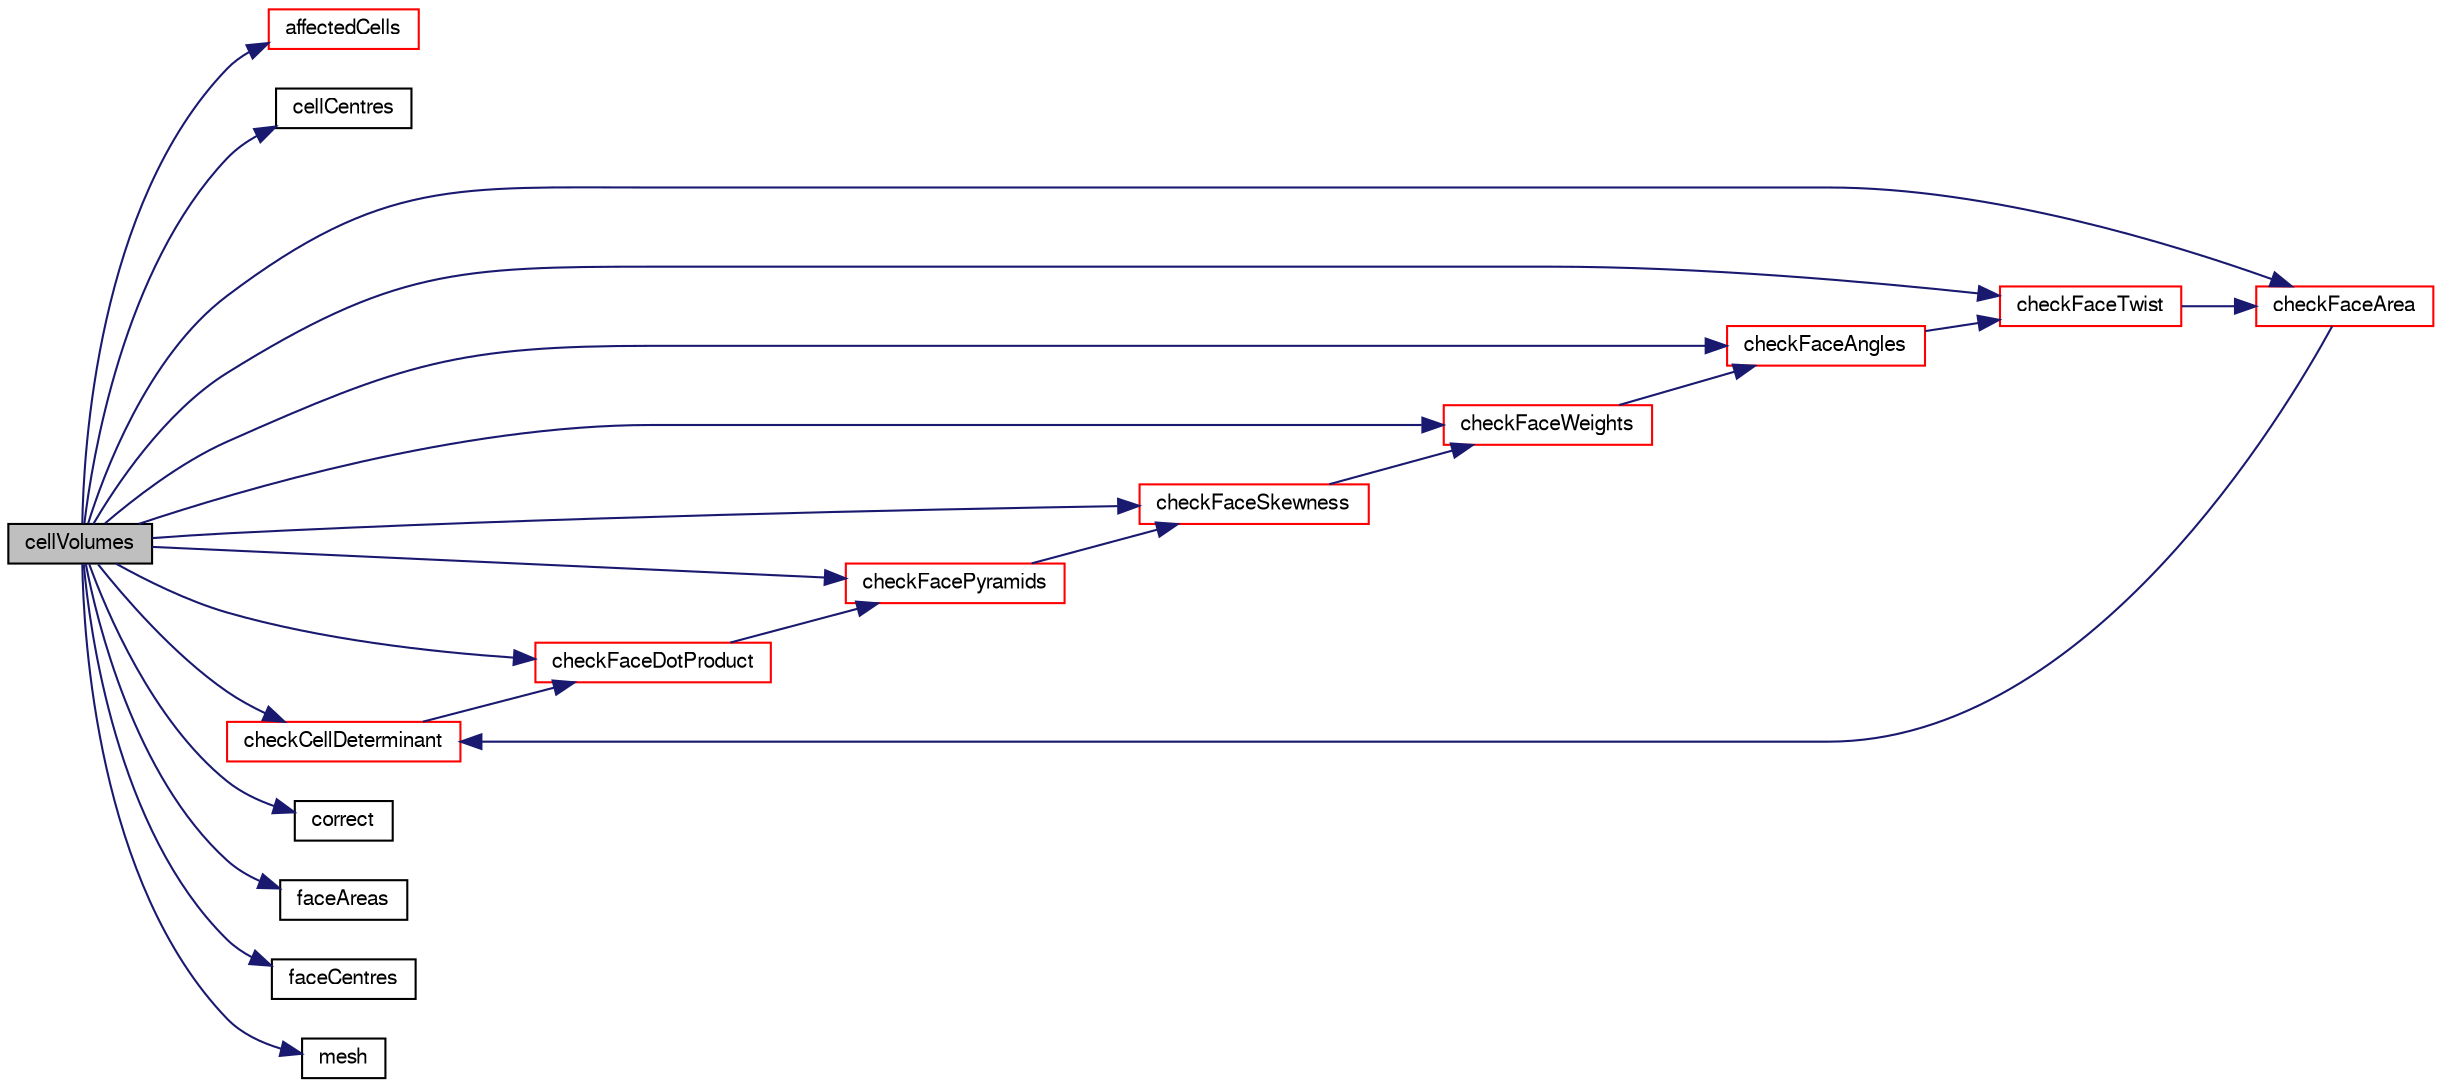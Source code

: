 digraph "cellVolumes"
{
  bgcolor="transparent";
  edge [fontname="FreeSans",fontsize="10",labelfontname="FreeSans",labelfontsize="10"];
  node [fontname="FreeSans",fontsize="10",shape=record];
  rankdir="LR";
  Node18 [label="cellVolumes",height=0.2,width=0.4,color="black", fillcolor="grey75", style="filled", fontcolor="black"];
  Node18 -> Node19 [color="midnightblue",fontsize="10",style="solid",fontname="FreeSans"];
  Node19 [label="affectedCells",height=0.2,width=0.4,color="red",URL="$a25146.html#a66485b6cb642d7fccae3138b753f3480",tooltip="Helper function: get affected cells from faces. "];
  Node18 -> Node22 [color="midnightblue",fontsize="10",style="solid",fontname="FreeSans"];
  Node22 [label="cellCentres",height=0.2,width=0.4,color="black",URL="$a25146.html#a9f8d71dcc9d7edbf3b193e69c3d04aef"];
  Node18 -> Node23 [color="midnightblue",fontsize="10",style="solid",fontname="FreeSans"];
  Node23 [label="checkCellDeterminant",height=0.2,width=0.4,color="red",URL="$a25146.html#a86702a579f7fe69fb82f0933e27edabd"];
  Node23 -> Node46 [color="midnightblue",fontsize="10",style="solid",fontname="FreeSans"];
  Node46 [label="checkFaceDotProduct",height=0.2,width=0.4,color="red",URL="$a25146.html#abe689b0ea95babc2086677dec53f57f2"];
  Node46 -> Node58 [color="midnightblue",fontsize="10",style="solid",fontname="FreeSans"];
  Node58 [label="checkFacePyramids",height=0.2,width=0.4,color="red",URL="$a25146.html#ad90dd781f10ef81bbfefbe0b9b8fe46e"];
  Node58 -> Node60 [color="midnightblue",fontsize="10",style="solid",fontname="FreeSans"];
  Node60 [label="checkFaceSkewness",height=0.2,width=0.4,color="red",URL="$a25146.html#a2c5229035a955dd2719a447f55181f79"];
  Node60 -> Node61 [color="midnightblue",fontsize="10",style="solid",fontname="FreeSans"];
  Node61 [label="checkFaceWeights",height=0.2,width=0.4,color="red",URL="$a25146.html#a43235a75da65bd601617364388f0d055"];
  Node61 -> Node62 [color="midnightblue",fontsize="10",style="solid",fontname="FreeSans"];
  Node62 [label="checkFaceAngles",height=0.2,width=0.4,color="red",URL="$a25146.html#a1e53fa2de621f051c1777b67d71e354c"];
  Node62 -> Node109 [color="midnightblue",fontsize="10",style="solid",fontname="FreeSans"];
  Node109 [label="checkFaceTwist",height=0.2,width=0.4,color="red",URL="$a25146.html#a024a05dbc6d84c1506e13b255ee71518"];
  Node109 -> Node112 [color="midnightblue",fontsize="10",style="solid",fontname="FreeSans"];
  Node112 [label="checkFaceArea",height=0.2,width=0.4,color="red",URL="$a25146.html#aabcbbc8097fd006fb0cb024853b5d4f1"];
  Node112 -> Node23 [color="midnightblue",fontsize="10",style="solid",fontname="FreeSans"];
  Node18 -> Node62 [color="midnightblue",fontsize="10",style="solid",fontname="FreeSans"];
  Node18 -> Node112 [color="midnightblue",fontsize="10",style="solid",fontname="FreeSans"];
  Node18 -> Node46 [color="midnightblue",fontsize="10",style="solid",fontname="FreeSans"];
  Node18 -> Node58 [color="midnightblue",fontsize="10",style="solid",fontname="FreeSans"];
  Node18 -> Node60 [color="midnightblue",fontsize="10",style="solid",fontname="FreeSans"];
  Node18 -> Node109 [color="midnightblue",fontsize="10",style="solid",fontname="FreeSans"];
  Node18 -> Node61 [color="midnightblue",fontsize="10",style="solid",fontname="FreeSans"];
  Node18 -> Node113 [color="midnightblue",fontsize="10",style="solid",fontname="FreeSans"];
  Node113 [label="correct",height=0.2,width=0.4,color="black",URL="$a25146.html#a3ae44b28050c3aa494c1d8e18cf618c1",tooltip="Take over properties from mesh. "];
  Node18 -> Node114 [color="midnightblue",fontsize="10",style="solid",fontname="FreeSans"];
  Node114 [label="faceAreas",height=0.2,width=0.4,color="black",URL="$a25146.html#a4b8510a8742aaadd9b96288b36689063"];
  Node18 -> Node115 [color="midnightblue",fontsize="10",style="solid",fontname="FreeSans"];
  Node115 [label="faceCentres",height=0.2,width=0.4,color="black",URL="$a25146.html#ada25084577d34ce83005d536688c480a"];
  Node18 -> Node116 [color="midnightblue",fontsize="10",style="solid",fontname="FreeSans"];
  Node116 [label="mesh",height=0.2,width=0.4,color="black",URL="$a25146.html#a77defb5cc5189c42f5fd25e9d163cc3b"];
}

